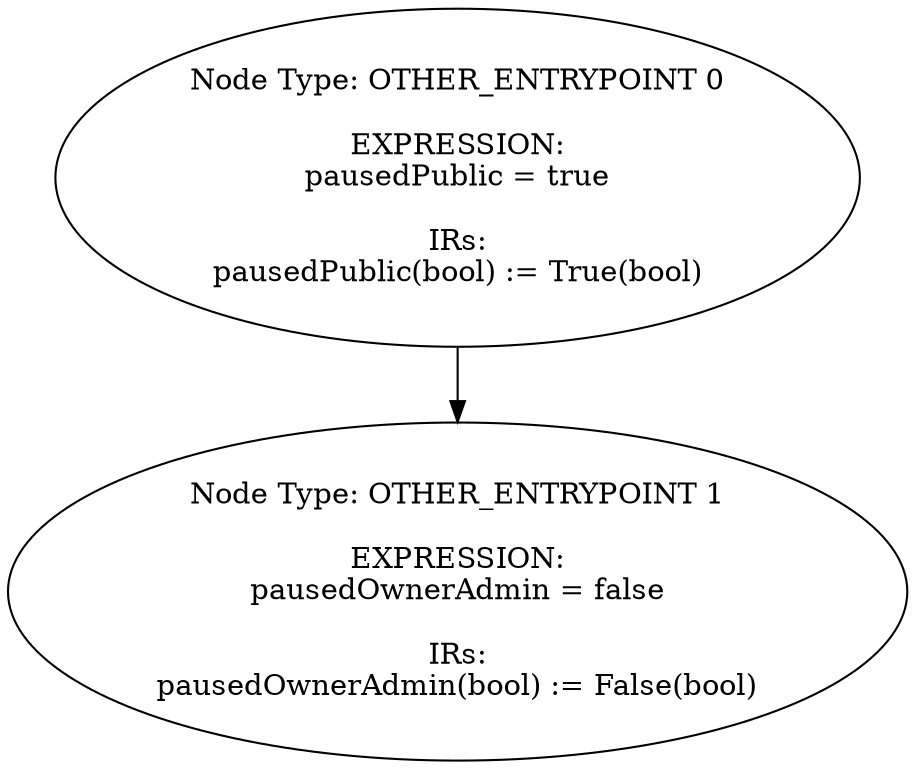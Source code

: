 digraph{
0[label="Node Type: OTHER_ENTRYPOINT 0

EXPRESSION:
pausedPublic = true

IRs:
pausedPublic(bool) := True(bool)"];
0->1;
1[label="Node Type: OTHER_ENTRYPOINT 1

EXPRESSION:
pausedOwnerAdmin = false

IRs:
pausedOwnerAdmin(bool) := False(bool)"];
}
